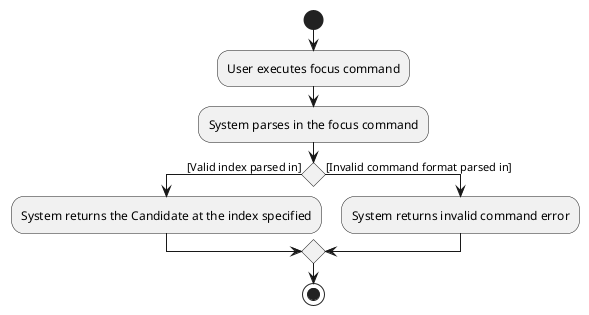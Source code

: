 @startuml
'https://plantuml.com/activity-diagram-beta

start
:User executes focus command;
:System parses in the focus command;
if () then ([Valid index parsed in])
  :System returns the Candidate at the index specified;
else ([Invalid command format parsed in])
  :System returns invalid command error;
endif

stop

@enduml
